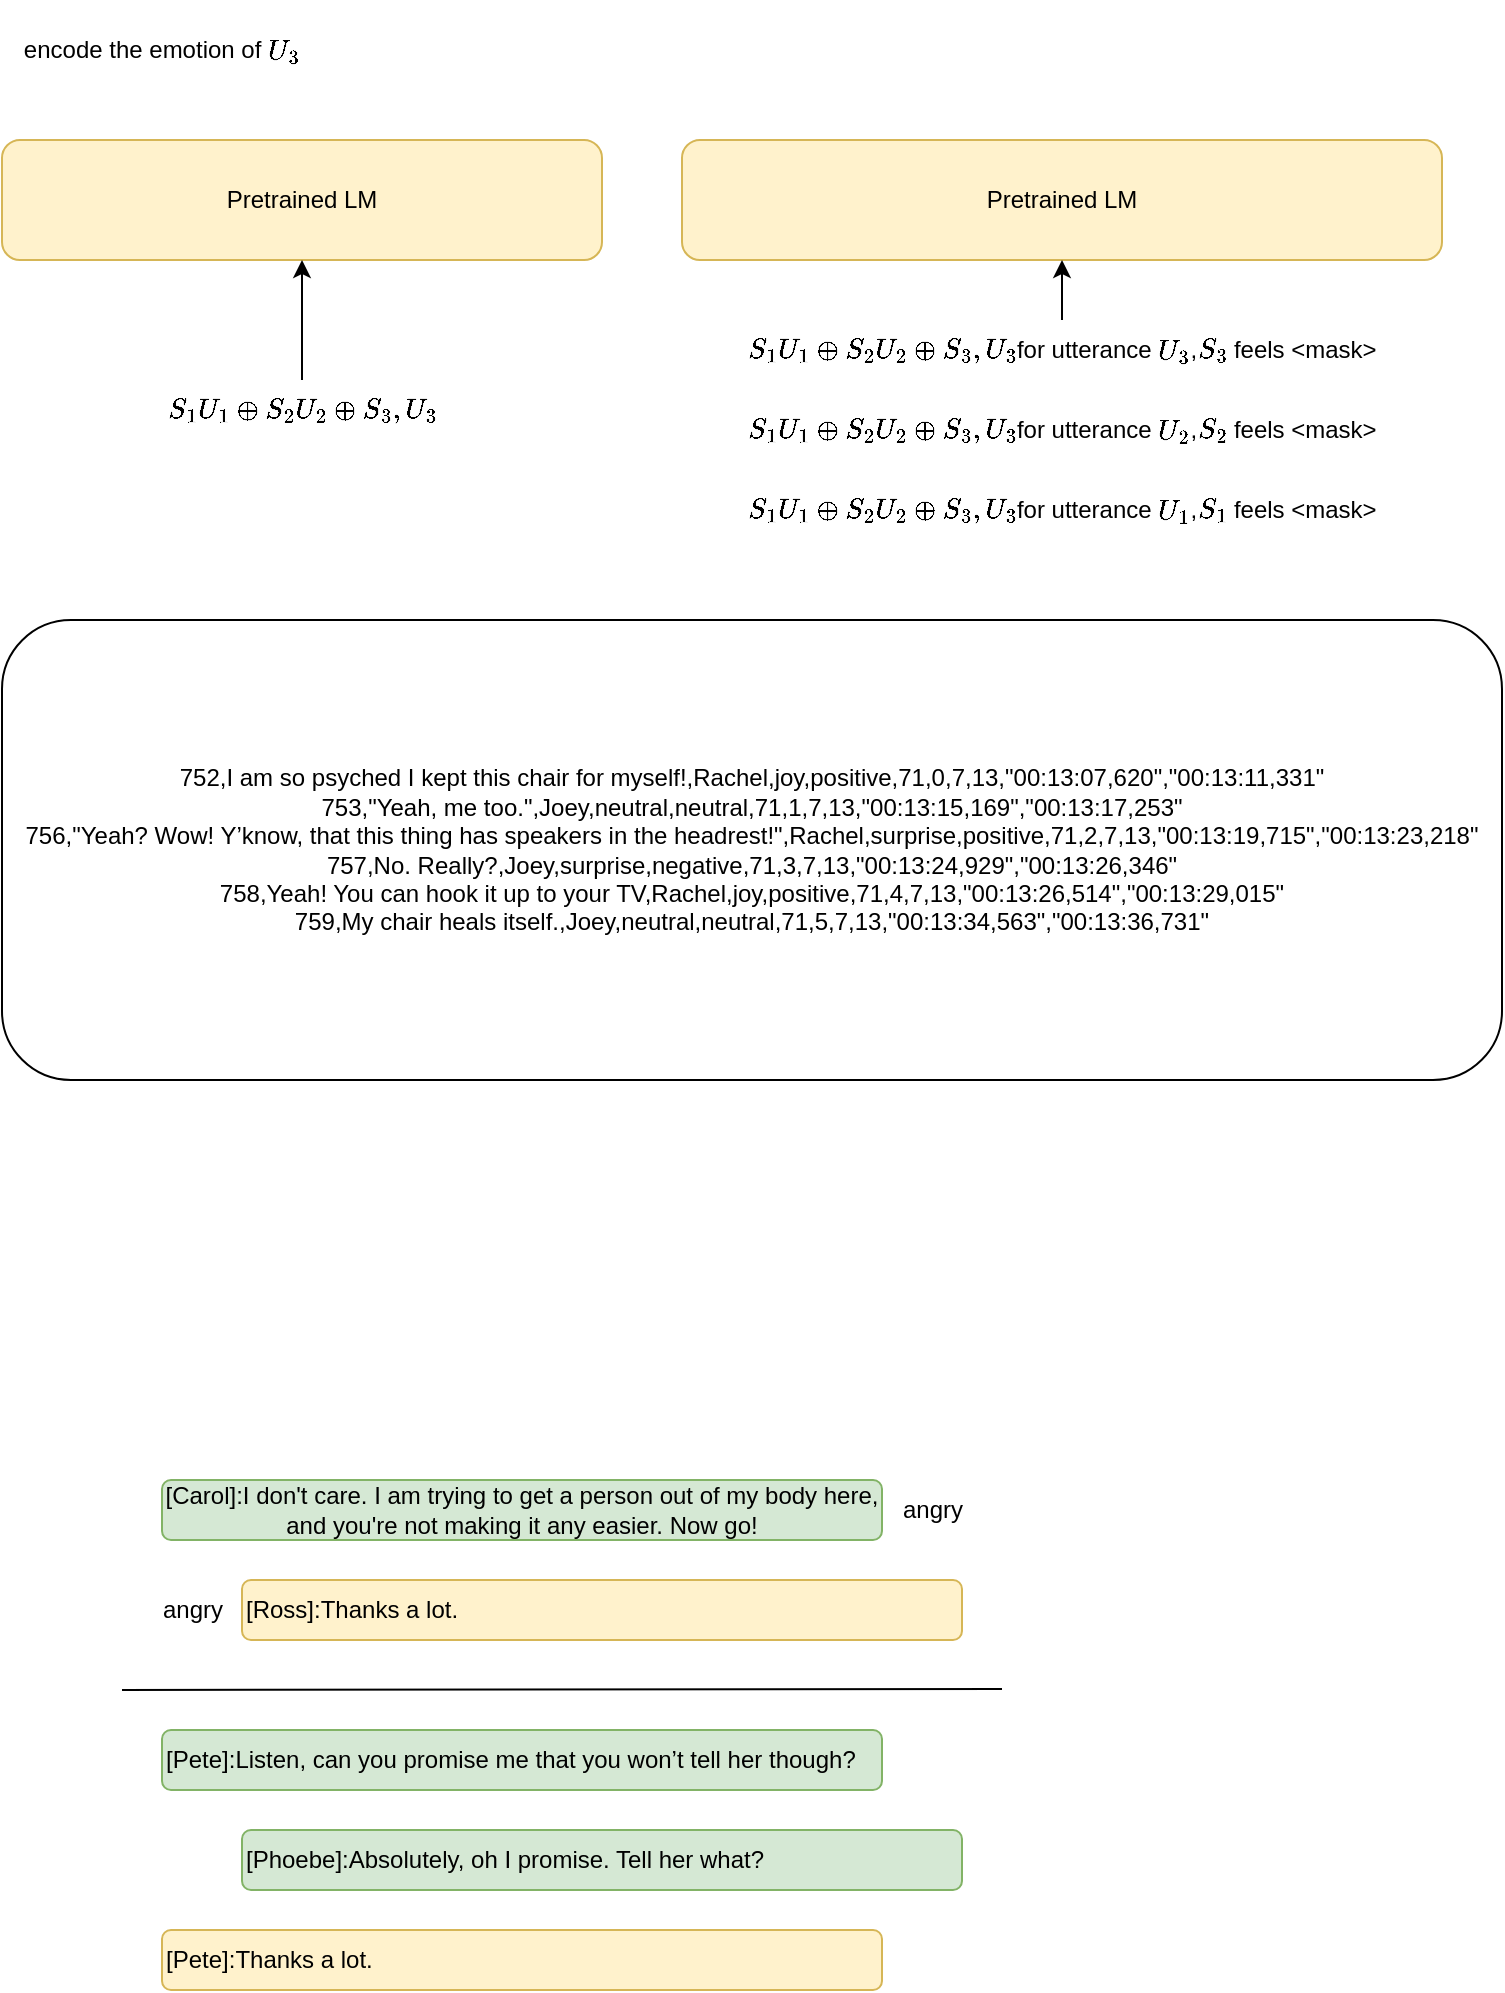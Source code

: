 <mxfile version="19.0.3" type="github">
  <diagram id="If2nWtWF-dJY9FGlhHSV" name="Page-1">
    <mxGraphModel dx="2066" dy="1129" grid="1" gridSize="10" guides="1" tooltips="1" connect="1" arrows="1" fold="1" page="1" pageScale="1" pageWidth="827" pageHeight="1169" math="1" shadow="0">
      <root>
        <mxCell id="0" />
        <mxCell id="1" parent="0" />
        <mxCell id="z3L6C_gutYaWgmZt_wwa-1" value="Pretrained LM" style="rounded=1;whiteSpace=wrap;html=1;fillColor=#fff2cc;strokeColor=#d6b656;" parent="1" vertex="1">
          <mxGeometry x="40" y="200" width="300" height="60" as="geometry" />
        </mxCell>
        <mxCell id="z3L6C_gutYaWgmZt_wwa-2" value="Pretrained LM" style="rounded=1;whiteSpace=wrap;html=1;fillColor=#fff2cc;strokeColor=#d6b656;" parent="1" vertex="1">
          <mxGeometry x="380" y="200" width="380" height="60" as="geometry" />
        </mxCell>
        <mxCell id="z3L6C_gutYaWgmZt_wwa-9" value="" style="edgeStyle=orthogonalEdgeStyle;rounded=0;orthogonalLoop=1;jettySize=auto;html=1;" parent="1" source="z3L6C_gutYaWgmZt_wwa-3" target="z3L6C_gutYaWgmZt_wwa-1" edge="1">
          <mxGeometry relative="1" as="geometry" />
        </mxCell>
        <mxCell id="z3L6C_gutYaWgmZt_wwa-3" value="`S_1 U_1 \oplus S_2 U_2\oplusS_3,U_3`" style="text;html=1;strokeColor=none;fillColor=none;align=center;verticalAlign=middle;whiteSpace=wrap;rounded=0;" parent="1" vertex="1">
          <mxGeometry x="40" y="320" width="300" height="30" as="geometry" />
        </mxCell>
        <mxCell id="z3L6C_gutYaWgmZt_wwa-10" value="" style="edgeStyle=orthogonalEdgeStyle;rounded=0;orthogonalLoop=1;jettySize=auto;html=1;" parent="1" source="z3L6C_gutYaWgmZt_wwa-4" target="z3L6C_gutYaWgmZt_wwa-2" edge="1">
          <mxGeometry relative="1" as="geometry" />
        </mxCell>
        <mxCell id="z3L6C_gutYaWgmZt_wwa-4" value="`S_1 U_1 \oplus S_2 U_2\oplusS_3,U_3`for utterance `U_3 `,`S_3` feels &amp;lt;mask&amp;gt;" style="text;html=1;strokeColor=none;fillColor=none;align=center;verticalAlign=middle;whiteSpace=wrap;rounded=0;" parent="1" vertex="1">
          <mxGeometry x="380" y="290" width="380" height="30" as="geometry" />
        </mxCell>
        <mxCell id="z3L6C_gutYaWgmZt_wwa-6" value="`S_1 U_1 \oplus S_2 U_2\oplusS_3,U_3`for utterance `U_2 `,`S_2` feels &amp;lt;mask&amp;gt;" style="text;html=1;strokeColor=none;fillColor=none;align=center;verticalAlign=middle;whiteSpace=wrap;rounded=0;" parent="1" vertex="1">
          <mxGeometry x="380" y="330" width="380" height="30" as="geometry" />
        </mxCell>
        <mxCell id="z3L6C_gutYaWgmZt_wwa-7" value="`S_1 U_1 \oplus S_2 U_2\oplusS_3,U_3`for utterance `U_1 `,`S_1` feels &amp;lt;mask&amp;gt;" style="text;html=1;strokeColor=none;fillColor=none;align=center;verticalAlign=middle;whiteSpace=wrap;rounded=0;" parent="1" vertex="1">
          <mxGeometry x="380" y="370" width="380" height="30" as="geometry" />
        </mxCell>
        <mxCell id="z3L6C_gutYaWgmZt_wwa-8" value="encode the emotion of `U_3`" style="text;html=1;strokeColor=none;fillColor=none;align=center;verticalAlign=middle;whiteSpace=wrap;rounded=0;" parent="1" vertex="1">
          <mxGeometry x="40" y="130" width="160" height="50" as="geometry" />
        </mxCell>
        <mxCell id="MT5wr8F6X-h0F4A-smRm-1" value="&lt;div&gt;752,I am so psyched I kept this chair for myself!,Rachel,joy,positive,71,0,7,13,&quot;00:13:07,620&quot;,&quot;00:13:11,331&quot;&lt;/div&gt;&lt;div&gt;753,&quot;Yeah, me too.&quot;,Joey,neutral,neutral,71,1,7,13,&quot;00:13:15,169&quot;,&quot;00:13:17,253&quot;&lt;/div&gt;&lt;div&gt;756,&quot;Yeah? Wow! Y’know, that this thing has speakers in the headrest!&quot;,Rachel,surprise,positive,71,2,7,13,&quot;00:13:19,715&quot;,&quot;00:13:23,218&quot;&lt;/div&gt;&lt;div&gt;757,No. Really?,Joey,surprise,negative,71,3,7,13,&quot;00:13:24,929&quot;,&quot;00:13:26,346&quot;&lt;/div&gt;&lt;div&gt;758,Yeah! You can hook it up to your TV,Rachel,joy,positive,71,4,7,13,&quot;00:13:26,514&quot;,&quot;00:13:29,015&quot;&lt;/div&gt;&lt;div&gt;759,My chair heals itself.,Joey,neutral,neutral,71,5,7,13,&quot;00:13:34,563&quot;,&quot;00:13:36,731&quot;&lt;/div&gt;" style="rounded=1;whiteSpace=wrap;html=1;" vertex="1" parent="1">
          <mxGeometry x="40" y="440" width="750" height="230" as="geometry" />
        </mxCell>
        <mxCell id="MT5wr8F6X-h0F4A-smRm-2" value="[Phoebe]:Absolutely, oh I promise. Tell her what?" style="rounded=1;whiteSpace=wrap;html=1;align=left;fillColor=#d5e8d4;strokeColor=#82b366;" vertex="1" parent="1">
          <mxGeometry x="160" y="1045" width="360" height="30" as="geometry" />
        </mxCell>
        <mxCell id="MT5wr8F6X-h0F4A-smRm-3" value="[Pete]:Thanks a lot." style="rounded=1;whiteSpace=wrap;html=1;align=left;fillColor=#fff2cc;strokeColor=#d6b656;" vertex="1" parent="1">
          <mxGeometry x="120" y="1095" width="360" height="30" as="geometry" />
        </mxCell>
        <mxCell id="MT5wr8F6X-h0F4A-smRm-5" value="[Carol]:I don&#39;t care. I am trying to get a person out of my body here, and you&#39;re not making it any easier.&amp;nbsp;Now go!" style="rounded=1;whiteSpace=wrap;html=1;fillColor=#d5e8d4;strokeColor=#82b366;" vertex="1" parent="1">
          <mxGeometry x="120" y="870" width="360" height="30" as="geometry" />
        </mxCell>
        <mxCell id="MT5wr8F6X-h0F4A-smRm-6" value="&lt;span style=&quot;color: rgb(0, 0, 0); font-family: Helvetica; font-size: 12px; font-style: normal; font-variant-ligatures: normal; font-variant-caps: normal; font-weight: 400; letter-spacing: normal; orphans: 2; text-indent: 0px; text-transform: none; widows: 2; word-spacing: 0px; -webkit-text-stroke-width: 0px; text-decoration-thickness: initial; text-decoration-style: initial; text-decoration-color: initial; float: none; display: inline !important;&quot;&gt;[Ross]:Thanks a lot.&lt;/span&gt;" style="rounded=1;whiteSpace=wrap;html=1;align=left;fillColor=#fff2cc;strokeColor=#d6b656;" vertex="1" parent="1">
          <mxGeometry x="160" y="920" width="360" height="30" as="geometry" />
        </mxCell>
        <mxCell id="MT5wr8F6X-h0F4A-smRm-8" value="[Pete]:Listen, can you promise me that you won’t tell her though?" style="rounded=1;whiteSpace=wrap;html=1;align=left;fillColor=#d5e8d4;strokeColor=#82b366;" vertex="1" parent="1">
          <mxGeometry x="120" y="995" width="360" height="30" as="geometry" />
        </mxCell>
        <mxCell id="MT5wr8F6X-h0F4A-smRm-12" value="" style="endArrow=none;html=1;rounded=0;entryX=1;entryY=0.5;entryDx=0;entryDy=0;" edge="1" parent="1">
          <mxGeometry width="50" height="50" relative="1" as="geometry">
            <mxPoint x="100" y="975" as="sourcePoint" />
            <mxPoint x="540" y="974.5" as="targetPoint" />
          </mxGeometry>
        </mxCell>
        <mxCell id="MT5wr8F6X-h0F4A-smRm-13" value="angry" style="text;html=1;align=center;verticalAlign=middle;resizable=0;points=[];autosize=1;strokeColor=none;fillColor=none;" vertex="1" parent="1">
          <mxGeometry x="480" y="875" width="50" height="20" as="geometry" />
        </mxCell>
        <mxCell id="MT5wr8F6X-h0F4A-smRm-14" value="angry" style="text;html=1;align=center;verticalAlign=middle;resizable=0;points=[];autosize=1;" vertex="1" parent="1">
          <mxGeometry x="110" y="925" width="50" height="20" as="geometry" />
        </mxCell>
      </root>
    </mxGraphModel>
  </diagram>
</mxfile>
